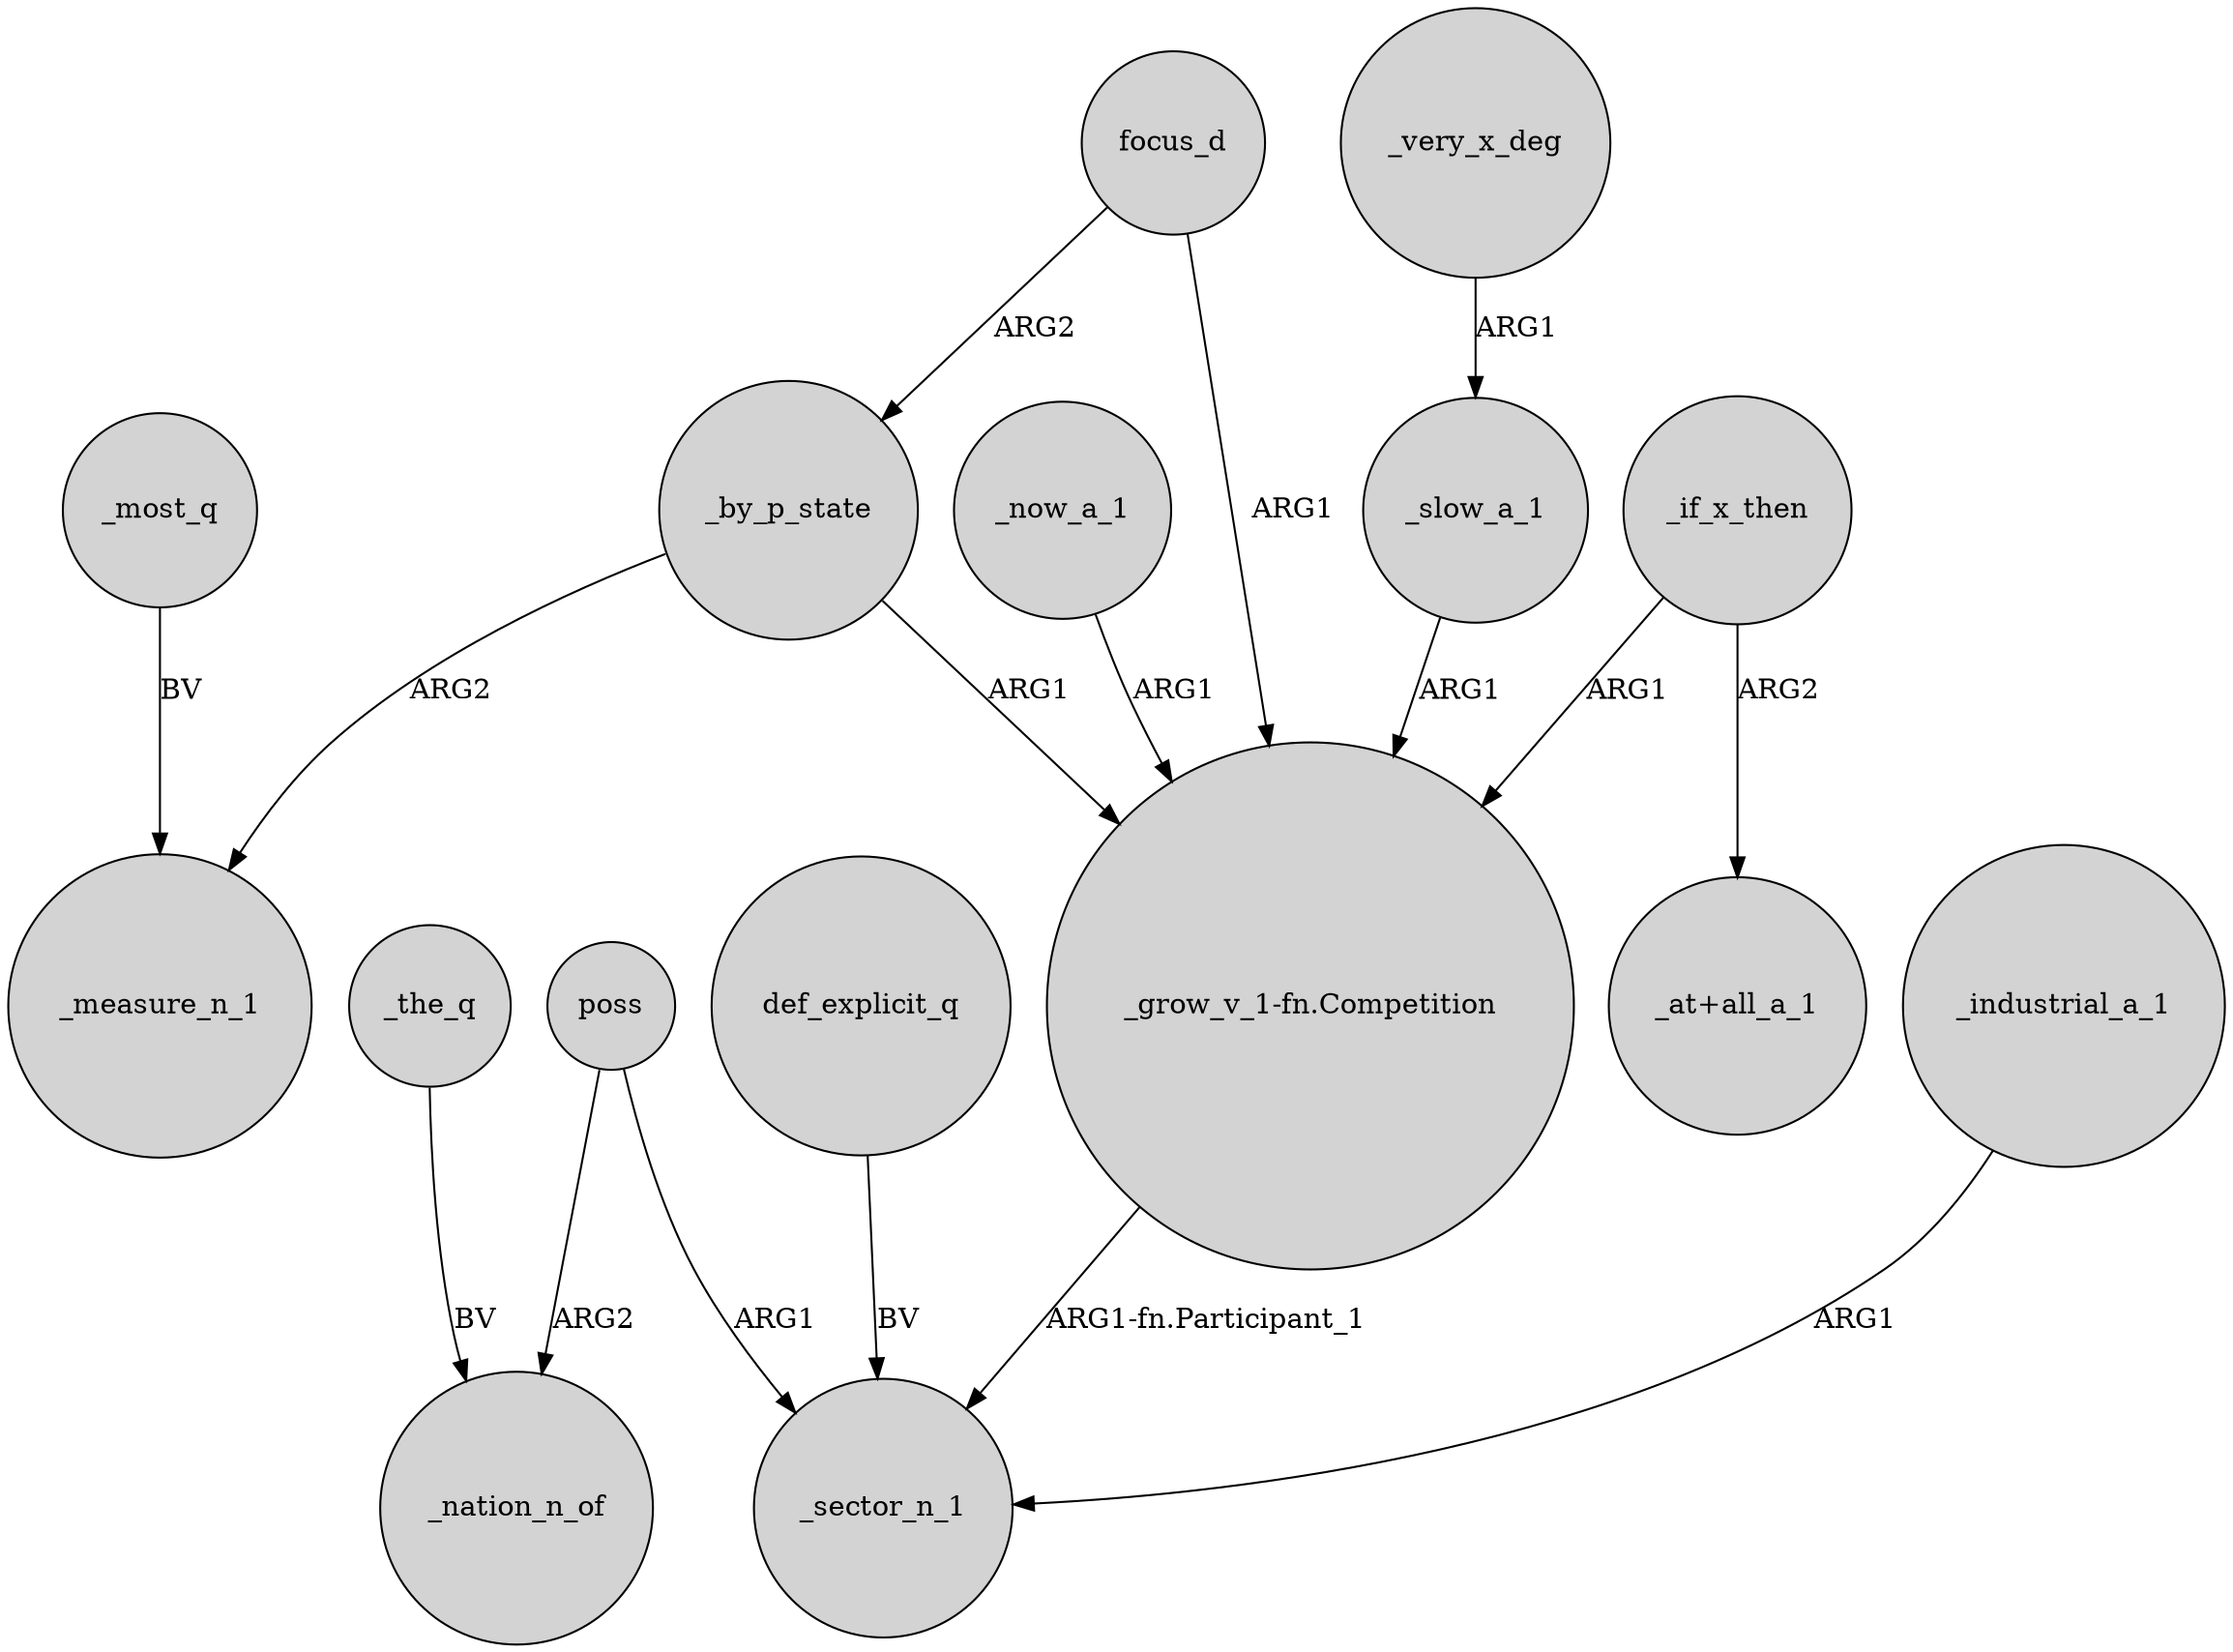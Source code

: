 digraph {
	node [shape=circle style=filled]
	_by_p_state -> _measure_n_1 [label=ARG2]
	poss -> _sector_n_1 [label=ARG1]
	_industrial_a_1 -> _sector_n_1 [label=ARG1]
	_the_q -> _nation_n_of [label=BV]
	_by_p_state -> "_grow_v_1-fn.Competition" [label=ARG1]
	_if_x_then -> "_grow_v_1-fn.Competition" [label=ARG1]
	def_explicit_q -> _sector_n_1 [label=BV]
	_if_x_then -> "_at+all_a_1" [label=ARG2]
	focus_d -> "_grow_v_1-fn.Competition" [label=ARG1]
	_most_q -> _measure_n_1 [label=BV]
	poss -> _nation_n_of [label=ARG2]
	"_grow_v_1-fn.Competition" -> _sector_n_1 [label="ARG1-fn.Participant_1"]
	focus_d -> _by_p_state [label=ARG2]
	_now_a_1 -> "_grow_v_1-fn.Competition" [label=ARG1]
	_very_x_deg -> _slow_a_1 [label=ARG1]
	_slow_a_1 -> "_grow_v_1-fn.Competition" [label=ARG1]
}
